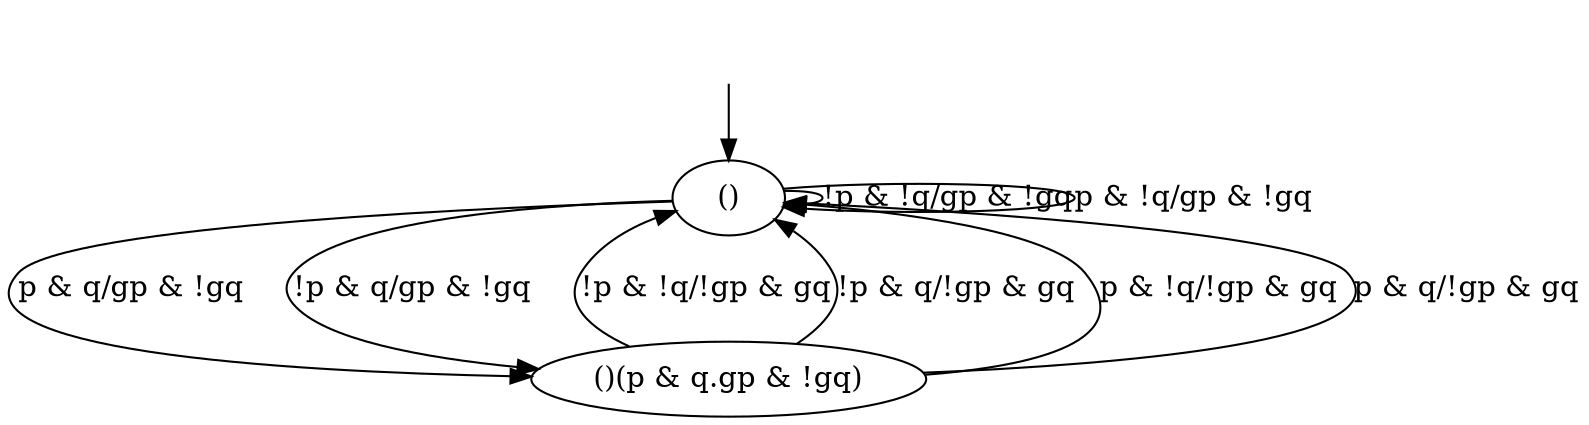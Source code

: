 digraph "examples/example3" {
"()" [label="()"];
"()(p & q.gp & !gq)" [label="()(p & q.gp & !gq)"];
"()" -> "()(p & q.gp & !gq)"  [label="p & q/gp & !gq"];
"()" -> "()(p & q.gp & !gq)"  [label="!p & q/gp & !gq"];
"()" -> "()"  [label="!p & !q/gp & !gq"];
"()" -> "()"  [label="p & !q/gp & !gq"];
"()(p & q.gp & !gq)" -> "()"  [label="!p & !q/!gp & gq"];
"()(p & q.gp & !gq)" -> "()"  [label="!p & q/!gp & gq"];
"()(p & q.gp & !gq)" -> "()"  [label="p & !q/!gp & gq"];
"()(p & q.gp & !gq)" -> "()"  [label="p & q/!gp & gq"];
__start0 [label="", shape=none];
__start0 -> "()"  [label=""];
}
